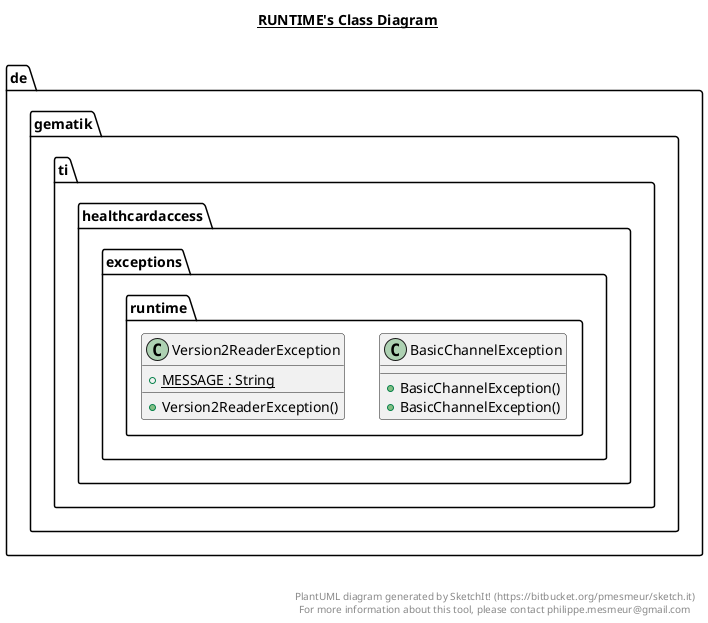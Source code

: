 @startuml

title __RUNTIME's Class Diagram__\n

  namespace de.gematik.ti.healthcardaccess {
    namespace exceptions.runtime {
      class de.gematik.ti.healthcardaccess.exceptions.runtime.BasicChannelException {
          + BasicChannelException()
          + BasicChannelException()
      }
    }
  }
  

  namespace de.gematik.ti.healthcardaccess {
    namespace exceptions.runtime {
      class de.gematik.ti.healthcardaccess.exceptions.runtime.Version2ReaderException {
          {static} + MESSAGE : String
          + Version2ReaderException()
      }
    }
  }
  



right footer


PlantUML diagram generated by SketchIt! (https://bitbucket.org/pmesmeur/sketch.it)
For more information about this tool, please contact philippe.mesmeur@gmail.com
endfooter

@enduml
